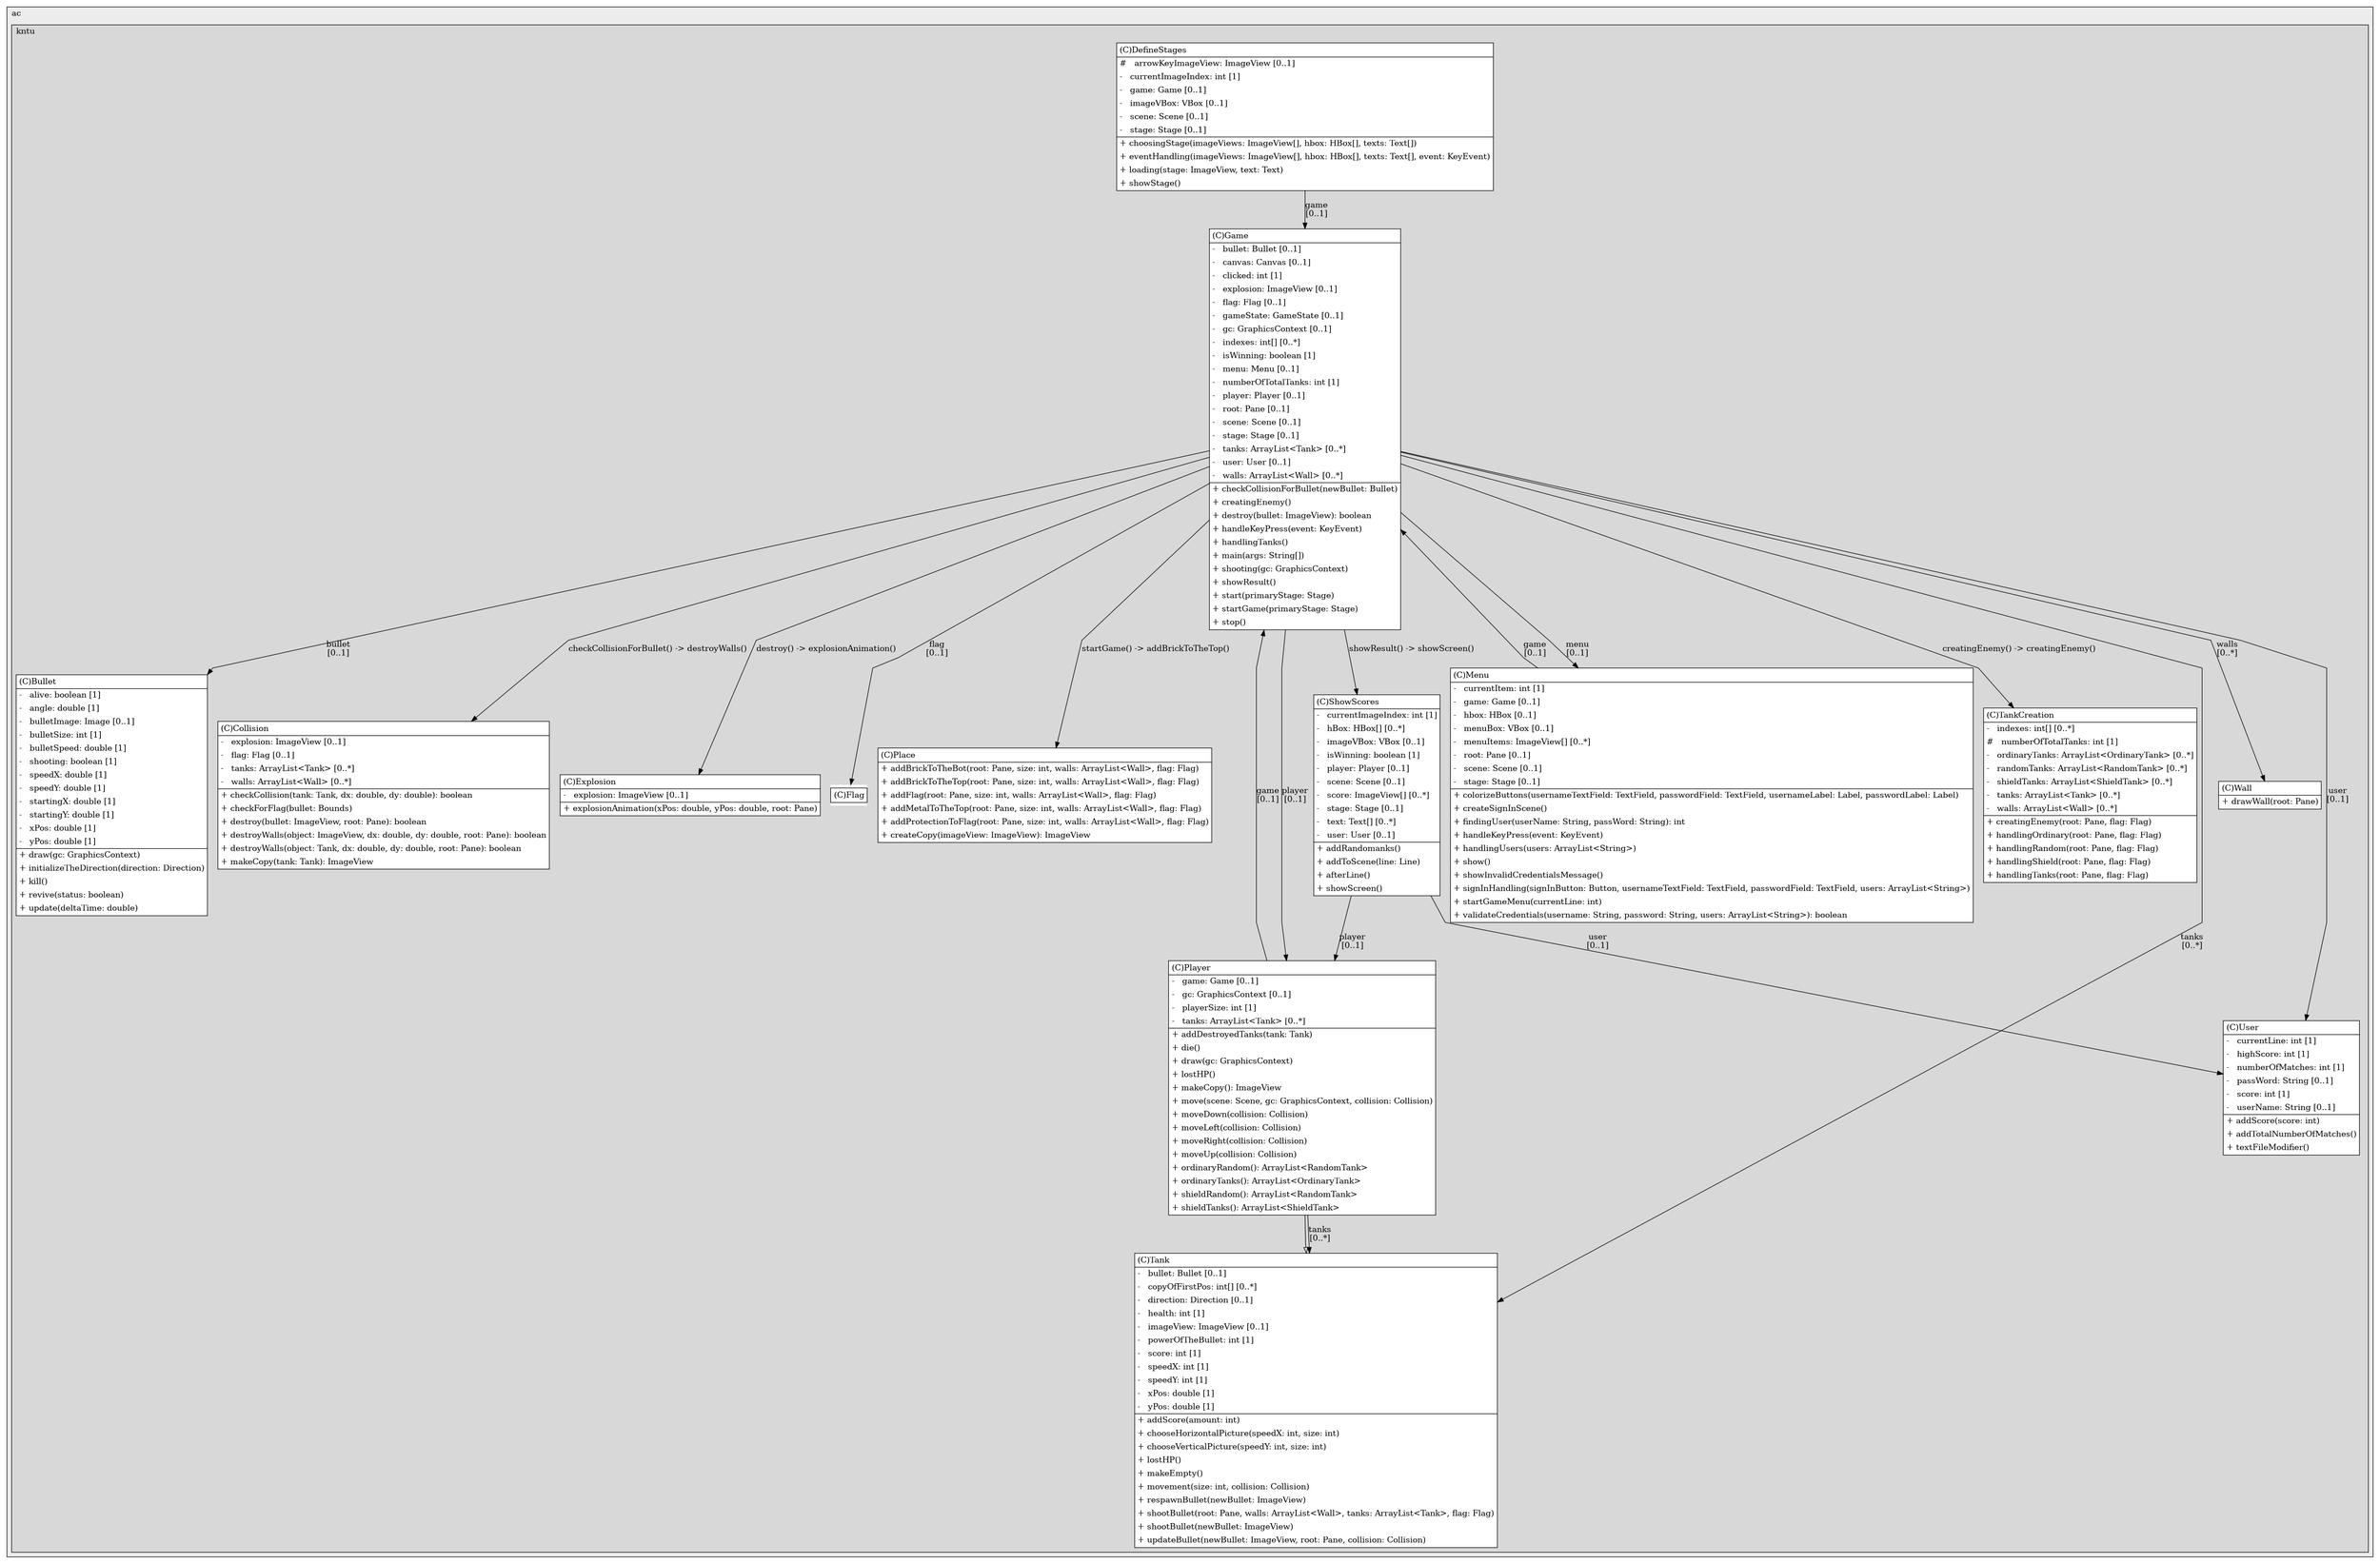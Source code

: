 @startuml

/' diagram meta data start
config=StructureConfiguration;
{
  "projectClassification": {
    "searchMode": "OpenProject", // OpenProject, AllProjects
    "includedProjects": "",
    "pathEndKeywords": "*.impl",
    "isClientPath": "",
    "isClientName": "",
    "isTestPath": "",
    "isTestName": "",
    "isMappingPath": "",
    "isMappingName": "",
    "isDataAccessPath": "",
    "isDataAccessName": "",
    "isDataStructurePath": "",
    "isDataStructureName": "",
    "isInterfaceStructuresPath": "",
    "isInterfaceStructuresName": "",
    "isEntryPointPath": "",
    "isEntryPointName": "",
    "treatFinalFieldsAsMandatory": false
  },
  "graphRestriction": {
    "classPackageExcludeFilter": "",
    "classPackageIncludeFilter": "",
    "classNameExcludeFilter": "",
    "classNameIncludeFilter": "",
    "methodNameExcludeFilter": "",
    "methodNameIncludeFilter": "",
    "removeByInheritance": "", // inheritance/annotation based filtering is done in a second step
    "removeByAnnotation": "",
    "removeByClassPackage": "", // cleanup the graph after inheritance/annotation based filtering is done
    "removeByClassName": "",
    "cutMappings": false,
    "cutEnum": true,
    "cutTests": true,
    "cutClient": true,
    "cutDataAccess": true,
    "cutInterfaceStructures": true,
    "cutDataStructures": true,
    "cutGetterAndSetter": true,
    "cutConstructors": true
  },
  "graphTraversal": {
    "forwardDepth": 3,
    "backwardDepth": 3,
    "classPackageExcludeFilter": "",
    "classPackageIncludeFilter": "",
    "classNameExcludeFilter": "",
    "classNameIncludeFilter": "",
    "methodNameExcludeFilter": "",
    "methodNameIncludeFilter": "",
    "hideMappings": false,
    "hideDataStructures": false,
    "hidePrivateMethods": true,
    "hideInterfaceCalls": true, // indirection: implementation -> interface (is hidden) -> implementation
    "onlyShowApplicationEntryPoints": false, // root node is included
    "useMethodCallsForStructureDiagram": "ForwardOnly" // ForwardOnly, BothDirections, No
  },
  "details": {
    "aggregation": "GroupByClass", // ByClass, GroupByClass, None
    "showClassGenericTypes": true,
    "showMethods": true,
    "showMethodParameterNames": true,
    "showMethodParameterTypes": true,
    "showMethodReturnType": true,
    "showPackageLevels": 2,
    "showDetailedClassStructure": true
  },
  "rootClass": "ir.ac.kntu.Game",
  "extensionCallbackMethod": "" // qualified.class.name#methodName - signature: public static String method(String)
}
diagram meta data end '/



digraph g {
    rankdir="TB"
    splines=polyline
    

'nodes 
subgraph cluster_3106 { 
   	label=ac
	labeljust=l
	fillcolor="#ececec"
	style=filled
   
   subgraph cluster_1226391184 { 
   	label=kntu
	labeljust=l
	fillcolor="#d8d8d8"
	style=filled
   
   Bullet1426278113[
	label=<<TABLE BORDER="1" CELLBORDER="0" CELLPADDING="4" CELLSPACING="0">
<TR><TD ALIGN="LEFT" >(C)Bullet</TD></TR>
<HR/>
<TR><TD ALIGN="LEFT" >-   alive: boolean [1]</TD></TR>
<TR><TD ALIGN="LEFT" >-   angle: double [1]</TD></TR>
<TR><TD ALIGN="LEFT" >-   bulletImage: Image [0..1]</TD></TR>
<TR><TD ALIGN="LEFT" >-   bulletSize: int [1]</TD></TR>
<TR><TD ALIGN="LEFT" >-   bulletSpeed: double [1]</TD></TR>
<TR><TD ALIGN="LEFT" >-   shooting: boolean [1]</TD></TR>
<TR><TD ALIGN="LEFT" >-   speedX: double [1]</TD></TR>
<TR><TD ALIGN="LEFT" >-   speedY: double [1]</TD></TR>
<TR><TD ALIGN="LEFT" >-   startingX: double [1]</TD></TR>
<TR><TD ALIGN="LEFT" >-   startingY: double [1]</TD></TR>
<TR><TD ALIGN="LEFT" >-   xPos: double [1]</TD></TR>
<TR><TD ALIGN="LEFT" >-   yPos: double [1]</TD></TR>
<HR/>
<TR><TD ALIGN="LEFT" >+ draw(gc: GraphicsContext)</TD></TR>
<TR><TD ALIGN="LEFT" >+ initializeTheDirection(direction: Direction)</TD></TR>
<TR><TD ALIGN="LEFT" >+ kill()</TD></TR>
<TR><TD ALIGN="LEFT" >+ revive(status: boolean)</TD></TR>
<TR><TD ALIGN="LEFT" >+ update(deltaTime: double)</TD></TR>
</TABLE>>
	style=filled
	margin=0
	shape=plaintext
	fillcolor="#FFFFFF"
];

Collision1426278113[
	label=<<TABLE BORDER="1" CELLBORDER="0" CELLPADDING="4" CELLSPACING="0">
<TR><TD ALIGN="LEFT" >(C)Collision</TD></TR>
<HR/>
<TR><TD ALIGN="LEFT" >-   explosion: ImageView [0..1]</TD></TR>
<TR><TD ALIGN="LEFT" >-   flag: Flag [0..1]</TD></TR>
<TR><TD ALIGN="LEFT" >-   tanks: ArrayList&lt;Tank&gt; [0..*]</TD></TR>
<TR><TD ALIGN="LEFT" >-   walls: ArrayList&lt;Wall&gt; [0..*]</TD></TR>
<HR/>
<TR><TD ALIGN="LEFT" >+ checkCollision(tank: Tank, dx: double, dy: double): boolean</TD></TR>
<TR><TD ALIGN="LEFT" >+ checkForFlag(bullet: Bounds)</TD></TR>
<TR><TD ALIGN="LEFT" >+ destroy(bullet: ImageView, root: Pane): boolean</TD></TR>
<TR><TD ALIGN="LEFT" >+ destroyWalls(object: ImageView, dx: double, dy: double, root: Pane): boolean</TD></TR>
<TR><TD ALIGN="LEFT" >+ destroyWalls(object: Tank, dx: double, dy: double, root: Pane): boolean</TD></TR>
<TR><TD ALIGN="LEFT" >+ makeCopy(tank: Tank): ImageView</TD></TR>
</TABLE>>
	style=filled
	margin=0
	shape=plaintext
	fillcolor="#FFFFFF"
];

DefineStages1426278113[
	label=<<TABLE BORDER="1" CELLBORDER="0" CELLPADDING="4" CELLSPACING="0">
<TR><TD ALIGN="LEFT" >(C)DefineStages</TD></TR>
<HR/>
<TR><TD ALIGN="LEFT" >#   arrowKeyImageView: ImageView [0..1]</TD></TR>
<TR><TD ALIGN="LEFT" >-   currentImageIndex: int [1]</TD></TR>
<TR><TD ALIGN="LEFT" >-   game: Game [0..1]</TD></TR>
<TR><TD ALIGN="LEFT" >-   imageVBox: VBox [0..1]</TD></TR>
<TR><TD ALIGN="LEFT" >-   scene: Scene [0..1]</TD></TR>
<TR><TD ALIGN="LEFT" >-   stage: Stage [0..1]</TD></TR>
<HR/>
<TR><TD ALIGN="LEFT" >+ choosingStage(imageViews: ImageView[], hbox: HBox[], texts: Text[])</TD></TR>
<TR><TD ALIGN="LEFT" >+ eventHandling(imageViews: ImageView[], hbox: HBox[], texts: Text[], event: KeyEvent)</TD></TR>
<TR><TD ALIGN="LEFT" >+ loading(stage: ImageView, text: Text)</TD></TR>
<TR><TD ALIGN="LEFT" >+ showStage()</TD></TR>
</TABLE>>
	style=filled
	margin=0
	shape=plaintext
	fillcolor="#FFFFFF"
];

Explosion1426278113[
	label=<<TABLE BORDER="1" CELLBORDER="0" CELLPADDING="4" CELLSPACING="0">
<TR><TD ALIGN="LEFT" >(C)Explosion</TD></TR>
<HR/>
<TR><TD ALIGN="LEFT" >-   explosion: ImageView [0..1]</TD></TR>
<HR/>
<TR><TD ALIGN="LEFT" >+ explosionAnimation(xPos: double, yPos: double, root: Pane)</TD></TR>
</TABLE>>
	style=filled
	margin=0
	shape=plaintext
	fillcolor="#FFFFFF"
];

Flag1426278113[
	label=<<TABLE BORDER="1" CELLBORDER="0" CELLPADDING="4" CELLSPACING="0">
<TR><TD ALIGN="LEFT" >(C)Flag</TD></TR>
</TABLE>>
	style=filled
	margin=0
	shape=plaintext
	fillcolor="#FFFFFF"
];

Game1711954517[
	label=<<TABLE BORDER="1" CELLBORDER="0" CELLPADDING="4" CELLSPACING="0">
<TR><TD ALIGN="LEFT" >(C)Game</TD></TR>
<HR/>
<TR><TD ALIGN="LEFT" >-   bullet: Bullet [0..1]</TD></TR>
<TR><TD ALIGN="LEFT" >-   canvas: Canvas [0..1]</TD></TR>
<TR><TD ALIGN="LEFT" >-   clicked: int [1]</TD></TR>
<TR><TD ALIGN="LEFT" >-   explosion: ImageView [0..1]</TD></TR>
<TR><TD ALIGN="LEFT" >-   flag: Flag [0..1]</TD></TR>
<TR><TD ALIGN="LEFT" >-   gameState: GameState [0..1]</TD></TR>
<TR><TD ALIGN="LEFT" >-   gc: GraphicsContext [0..1]</TD></TR>
<TR><TD ALIGN="LEFT" >-   indexes: int[] [0..*]</TD></TR>
<TR><TD ALIGN="LEFT" >-   isWinning: boolean [1]</TD></TR>
<TR><TD ALIGN="LEFT" >-   menu: Menu [0..1]</TD></TR>
<TR><TD ALIGN="LEFT" >-   numberOfTotalTanks: int [1]</TD></TR>
<TR><TD ALIGN="LEFT" >-   player: Player [0..1]</TD></TR>
<TR><TD ALIGN="LEFT" >-   root: Pane [0..1]</TD></TR>
<TR><TD ALIGN="LEFT" >-   scene: Scene [0..1]</TD></TR>
<TR><TD ALIGN="LEFT" >-   stage: Stage [0..1]</TD></TR>
<TR><TD ALIGN="LEFT" >-   tanks: ArrayList&lt;Tank&gt; [0..*]</TD></TR>
<TR><TD ALIGN="LEFT" >-   user: User [0..1]</TD></TR>
<TR><TD ALIGN="LEFT" >-   walls: ArrayList&lt;Wall&gt; [0..*]</TD></TR>
<HR/>
<TR><TD ALIGN="LEFT" >+ checkCollisionForBullet(newBullet: Bullet)</TD></TR>
<TR><TD ALIGN="LEFT" >+ creatingEnemy()</TD></TR>
<TR><TD ALIGN="LEFT" >+ destroy(bullet: ImageView): boolean</TD></TR>
<TR><TD ALIGN="LEFT" >+ handleKeyPress(event: KeyEvent)</TD></TR>
<TR><TD ALIGN="LEFT" >+ handlingTanks()</TD></TR>
<TR><TD ALIGN="LEFT" >+ main(args: String[])</TD></TR>
<TR><TD ALIGN="LEFT" >+ shooting(gc: GraphicsContext)</TD></TR>
<TR><TD ALIGN="LEFT" >+ showResult()</TD></TR>
<TR><TD ALIGN="LEFT" >+ start(primaryStage: Stage)</TD></TR>
<TR><TD ALIGN="LEFT" >+ startGame(primaryStage: Stage)</TD></TR>
<TR><TD ALIGN="LEFT" >+ stop()</TD></TR>
</TABLE>>
	style=filled
	margin=0
	shape=plaintext
	fillcolor="#FFFFFF"
];

Menu1711954517[
	label=<<TABLE BORDER="1" CELLBORDER="0" CELLPADDING="4" CELLSPACING="0">
<TR><TD ALIGN="LEFT" >(C)Menu</TD></TR>
<HR/>
<TR><TD ALIGN="LEFT" >-   currentItem: int [1]</TD></TR>
<TR><TD ALIGN="LEFT" >-   game: Game [0..1]</TD></TR>
<TR><TD ALIGN="LEFT" >-   hbox: HBox [0..1]</TD></TR>
<TR><TD ALIGN="LEFT" >-   menuBox: VBox [0..1]</TD></TR>
<TR><TD ALIGN="LEFT" >-   menuItems: ImageView[] [0..*]</TD></TR>
<TR><TD ALIGN="LEFT" >-   root: Pane [0..1]</TD></TR>
<TR><TD ALIGN="LEFT" >-   scene: Scene [0..1]</TD></TR>
<TR><TD ALIGN="LEFT" >-   stage: Stage [0..1]</TD></TR>
<HR/>
<TR><TD ALIGN="LEFT" >+ colorizeButtons(usernameTextField: TextField, passwordField: TextField, usernameLabel: Label, passwordLabel: Label)</TD></TR>
<TR><TD ALIGN="LEFT" >+ createSignInScene()</TD></TR>
<TR><TD ALIGN="LEFT" >+ findingUser(userName: String, passWord: String): int</TD></TR>
<TR><TD ALIGN="LEFT" >+ handleKeyPress(event: KeyEvent)</TD></TR>
<TR><TD ALIGN="LEFT" >+ handlingUsers(users: ArrayList&lt;String&gt;)</TD></TR>
<TR><TD ALIGN="LEFT" >+ show()</TD></TR>
<TR><TD ALIGN="LEFT" >+ showInvalidCredentialsMessage()</TD></TR>
<TR><TD ALIGN="LEFT" >+ signInHandling(signInButton: Button, usernameTextField: TextField, passwordField: TextField, users: ArrayList&lt;String&gt;)</TD></TR>
<TR><TD ALIGN="LEFT" >+ startGameMenu(currentLine: int)</TD></TR>
<TR><TD ALIGN="LEFT" >+ validateCredentials(username: String, password: String, users: ArrayList&lt;String&gt;): boolean</TD></TR>
</TABLE>>
	style=filled
	margin=0
	shape=plaintext
	fillcolor="#FFFFFF"
];

Place1426278113[
	label=<<TABLE BORDER="1" CELLBORDER="0" CELLPADDING="4" CELLSPACING="0">
<TR><TD ALIGN="LEFT" >(C)Place</TD></TR>
<HR/>
<TR><TD ALIGN="LEFT" >+ addBrickToTheBot(root: Pane, size: int, walls: ArrayList&lt;Wall&gt;, flag: Flag)</TD></TR>
<TR><TD ALIGN="LEFT" >+ addBrickToTheTop(root: Pane, size: int, walls: ArrayList&lt;Wall&gt;, flag: Flag)</TD></TR>
<TR><TD ALIGN="LEFT" >+ addFlag(root: Pane, size: int, walls: ArrayList&lt;Wall&gt;, flag: Flag)</TD></TR>
<TR><TD ALIGN="LEFT" >+ addMetalToTheTop(root: Pane, size: int, walls: ArrayList&lt;Wall&gt;, flag: Flag)</TD></TR>
<TR><TD ALIGN="LEFT" >+ addProtectionToFlag(root: Pane, size: int, walls: ArrayList&lt;Wall&gt;, flag: Flag)</TD></TR>
<TR><TD ALIGN="LEFT" >+ createCopy(imageView: ImageView): ImageView</TD></TR>
</TABLE>>
	style=filled
	margin=0
	shape=plaintext
	fillcolor="#FFFFFF"
];

Player1426278113[
	label=<<TABLE BORDER="1" CELLBORDER="0" CELLPADDING="4" CELLSPACING="0">
<TR><TD ALIGN="LEFT" >(C)Player</TD></TR>
<HR/>
<TR><TD ALIGN="LEFT" >-   game: Game [0..1]</TD></TR>
<TR><TD ALIGN="LEFT" >-   gc: GraphicsContext [0..1]</TD></TR>
<TR><TD ALIGN="LEFT" >-   playerSize: int [1]</TD></TR>
<TR><TD ALIGN="LEFT" >-   tanks: ArrayList&lt;Tank&gt; [0..*]</TD></TR>
<HR/>
<TR><TD ALIGN="LEFT" >+ addDestroyedTanks(tank: Tank)</TD></TR>
<TR><TD ALIGN="LEFT" >+ die()</TD></TR>
<TR><TD ALIGN="LEFT" >+ draw(gc: GraphicsContext)</TD></TR>
<TR><TD ALIGN="LEFT" >+ lostHP()</TD></TR>
<TR><TD ALIGN="LEFT" >+ makeCopy(): ImageView</TD></TR>
<TR><TD ALIGN="LEFT" >+ move(scene: Scene, gc: GraphicsContext, collision: Collision)</TD></TR>
<TR><TD ALIGN="LEFT" >+ moveDown(collision: Collision)</TD></TR>
<TR><TD ALIGN="LEFT" >+ moveLeft(collision: Collision)</TD></TR>
<TR><TD ALIGN="LEFT" >+ moveRight(collision: Collision)</TD></TR>
<TR><TD ALIGN="LEFT" >+ moveUp(collision: Collision)</TD></TR>
<TR><TD ALIGN="LEFT" >+ ordinaryRandom(): ArrayList&lt;RandomTank&gt;</TD></TR>
<TR><TD ALIGN="LEFT" >+ ordinaryTanks(): ArrayList&lt;OrdinaryTank&gt;</TD></TR>
<TR><TD ALIGN="LEFT" >+ shieldRandom(): ArrayList&lt;RandomTank&gt;</TD></TR>
<TR><TD ALIGN="LEFT" >+ shieldTanks(): ArrayList&lt;ShieldTank&gt;</TD></TR>
</TABLE>>
	style=filled
	margin=0
	shape=plaintext
	fillcolor="#FFFFFF"
];

ShowScores1426278113[
	label=<<TABLE BORDER="1" CELLBORDER="0" CELLPADDING="4" CELLSPACING="0">
<TR><TD ALIGN="LEFT" >(C)ShowScores</TD></TR>
<HR/>
<TR><TD ALIGN="LEFT" >-   currentImageIndex: int [1]</TD></TR>
<TR><TD ALIGN="LEFT" >-   hBox: HBox[] [0..*]</TD></TR>
<TR><TD ALIGN="LEFT" >-   imageVBox: VBox [0..1]</TD></TR>
<TR><TD ALIGN="LEFT" >-   isWinning: boolean [1]</TD></TR>
<TR><TD ALIGN="LEFT" >-   player: Player [0..1]</TD></TR>
<TR><TD ALIGN="LEFT" >-   scene: Scene [0..1]</TD></TR>
<TR><TD ALIGN="LEFT" >-   score: ImageView[] [0..*]</TD></TR>
<TR><TD ALIGN="LEFT" >-   stage: Stage [0..1]</TD></TR>
<TR><TD ALIGN="LEFT" >-   text: Text[] [0..*]</TD></TR>
<TR><TD ALIGN="LEFT" >-   user: User [0..1]</TD></TR>
<HR/>
<TR><TD ALIGN="LEFT" >+ addRandomanks()</TD></TR>
<TR><TD ALIGN="LEFT" >+ addToScene(line: Line)</TD></TR>
<TR><TD ALIGN="LEFT" >+ afterLine()</TD></TR>
<TR><TD ALIGN="LEFT" >+ showScreen()</TD></TR>
</TABLE>>
	style=filled
	margin=0
	shape=plaintext
	fillcolor="#FFFFFF"
];

Tank1426278113[
	label=<<TABLE BORDER="1" CELLBORDER="0" CELLPADDING="4" CELLSPACING="0">
<TR><TD ALIGN="LEFT" >(C)Tank</TD></TR>
<HR/>
<TR><TD ALIGN="LEFT" >-   bullet: Bullet [0..1]</TD></TR>
<TR><TD ALIGN="LEFT" >-   copyOfFirstPos: int[] [0..*]</TD></TR>
<TR><TD ALIGN="LEFT" >-   direction: Direction [0..1]</TD></TR>
<TR><TD ALIGN="LEFT" >-   health: int [1]</TD></TR>
<TR><TD ALIGN="LEFT" >-   imageView: ImageView [0..1]</TD></TR>
<TR><TD ALIGN="LEFT" >-   powerOfTheBullet: int [1]</TD></TR>
<TR><TD ALIGN="LEFT" >-   score: int [1]</TD></TR>
<TR><TD ALIGN="LEFT" >-   speedX: int [1]</TD></TR>
<TR><TD ALIGN="LEFT" >-   speedY: int [1]</TD></TR>
<TR><TD ALIGN="LEFT" >-   xPos: double [1]</TD></TR>
<TR><TD ALIGN="LEFT" >-   yPos: double [1]</TD></TR>
<HR/>
<TR><TD ALIGN="LEFT" >+ addScore(amount: int)</TD></TR>
<TR><TD ALIGN="LEFT" >+ chooseHorizontalPicture(speedX: int, size: int)</TD></TR>
<TR><TD ALIGN="LEFT" >+ chooseVerticalPicture(speedY: int, size: int)</TD></TR>
<TR><TD ALIGN="LEFT" >+ lostHP()</TD></TR>
<TR><TD ALIGN="LEFT" >+ makeEmpty()</TD></TR>
<TR><TD ALIGN="LEFT" >+ movement(size: int, collision: Collision)</TD></TR>
<TR><TD ALIGN="LEFT" >+ respawnBullet(newBullet: ImageView)</TD></TR>
<TR><TD ALIGN="LEFT" >+ shootBullet(root: Pane, walls: ArrayList&lt;Wall&gt;, tanks: ArrayList&lt;Tank&gt;, flag: Flag)</TD></TR>
<TR><TD ALIGN="LEFT" >+ shootBullet(newBullet: ImageView)</TD></TR>
<TR><TD ALIGN="LEFT" >+ updateBullet(newBullet: ImageView, root: Pane, collision: Collision)</TD></TR>
</TABLE>>
	style=filled
	margin=0
	shape=plaintext
	fillcolor="#FFFFFF"
];

TankCreation1426278113[
	label=<<TABLE BORDER="1" CELLBORDER="0" CELLPADDING="4" CELLSPACING="0">
<TR><TD ALIGN="LEFT" >(C)TankCreation</TD></TR>
<HR/>
<TR><TD ALIGN="LEFT" >-   indexes: int[] [0..*]</TD></TR>
<TR><TD ALIGN="LEFT" >#   numberOfTotalTanks: int [1]</TD></TR>
<TR><TD ALIGN="LEFT" >-   ordinaryTanks: ArrayList&lt;OrdinaryTank&gt; [0..*]</TD></TR>
<TR><TD ALIGN="LEFT" >-   randomTanks: ArrayList&lt;RandomTank&gt; [0..*]</TD></TR>
<TR><TD ALIGN="LEFT" >-   shieldTanks: ArrayList&lt;ShieldTank&gt; [0..*]</TD></TR>
<TR><TD ALIGN="LEFT" >-   tanks: ArrayList&lt;Tank&gt; [0..*]</TD></TR>
<TR><TD ALIGN="LEFT" >-   walls: ArrayList&lt;Wall&gt; [0..*]</TD></TR>
<HR/>
<TR><TD ALIGN="LEFT" >+ creatingEnemy(root: Pane, flag: Flag)</TD></TR>
<TR><TD ALIGN="LEFT" >+ handlingOrdinary(root: Pane, flag: Flag)</TD></TR>
<TR><TD ALIGN="LEFT" >+ handlingRandom(root: Pane, flag: Flag)</TD></TR>
<TR><TD ALIGN="LEFT" >+ handlingShield(root: Pane, flag: Flag)</TD></TR>
<TR><TD ALIGN="LEFT" >+ handlingTanks(root: Pane, flag: Flag)</TD></TR>
</TABLE>>
	style=filled
	margin=0
	shape=plaintext
	fillcolor="#FFFFFF"
];

User1426278113[
	label=<<TABLE BORDER="1" CELLBORDER="0" CELLPADDING="4" CELLSPACING="0">
<TR><TD ALIGN="LEFT" >(C)User</TD></TR>
<HR/>
<TR><TD ALIGN="LEFT" >-   currentLine: int [1]</TD></TR>
<TR><TD ALIGN="LEFT" >-   highScore: int [1]</TD></TR>
<TR><TD ALIGN="LEFT" >-   numberOfMatches: int [1]</TD></TR>
<TR><TD ALIGN="LEFT" >-   passWord: String [0..1]</TD></TR>
<TR><TD ALIGN="LEFT" >-   score: int [1]</TD></TR>
<TR><TD ALIGN="LEFT" >-   userName: String [0..1]</TD></TR>
<HR/>
<TR><TD ALIGN="LEFT" >+ addScore(score: int)</TD></TR>
<TR><TD ALIGN="LEFT" >+ addTotalNumberOfMatches()</TD></TR>
<TR><TD ALIGN="LEFT" >+ textFileModifier()</TD></TR>
</TABLE>>
	style=filled
	margin=0
	shape=plaintext
	fillcolor="#FFFFFF"
];

Wall1426278113[
	label=<<TABLE BORDER="1" CELLBORDER="0" CELLPADDING="4" CELLSPACING="0">
<TR><TD ALIGN="LEFT" >(C)Wall</TD></TR>
<HR/>
<TR><TD ALIGN="LEFT" >+ drawWall(root: Pane)</TD></TR>
</TABLE>>
	style=filled
	margin=0
	shape=plaintext
	fillcolor="#FFFFFF"
];
} 
} 

'edges    
DefineStages1426278113 -> Game1711954517[label="game
[0..1]"];
Game1711954517 -> Bullet1426278113[label="bullet
[0..1]"];
Game1711954517 -> Collision1426278113[label="checkCollisionForBullet() -> destroyWalls()"];
Game1711954517 -> Explosion1426278113[label="destroy() -> explosionAnimation()"];
Game1711954517 -> Flag1426278113[label="flag
[0..1]"];
Game1711954517 -> Menu1711954517[label="menu
[0..1]"];
Game1711954517 -> Place1426278113[label="startGame() -> addBrickToTheTop()"];
Game1711954517 -> Player1426278113[label="player
[0..1]"];
Game1711954517 -> ShowScores1426278113[label="showResult() -> showScreen()"];
Game1711954517 -> Tank1426278113[label="tanks
[0..*]"];
Game1711954517 -> TankCreation1426278113[label="creatingEnemy() -> creatingEnemy()"];
Game1711954517 -> User1426278113[label="user
[0..1]"];
Game1711954517 -> Wall1426278113[label="walls
[0..*]"];
Menu1711954517 -> Game1711954517[label="game
[0..1]"];
Player1426278113 -> Game1711954517[label="game
[0..1]"];
Player1426278113 -> Tank1426278113[label="tanks
[0..*]"];
ShowScores1426278113 -> Player1426278113[label="player
[0..1]"];
ShowScores1426278113 -> User1426278113[label="user
[0..1]"];
Tank1426278113 -> Player1426278113[arrowhead=none, arrowtail=empty, dir=both];
    
}
@enduml